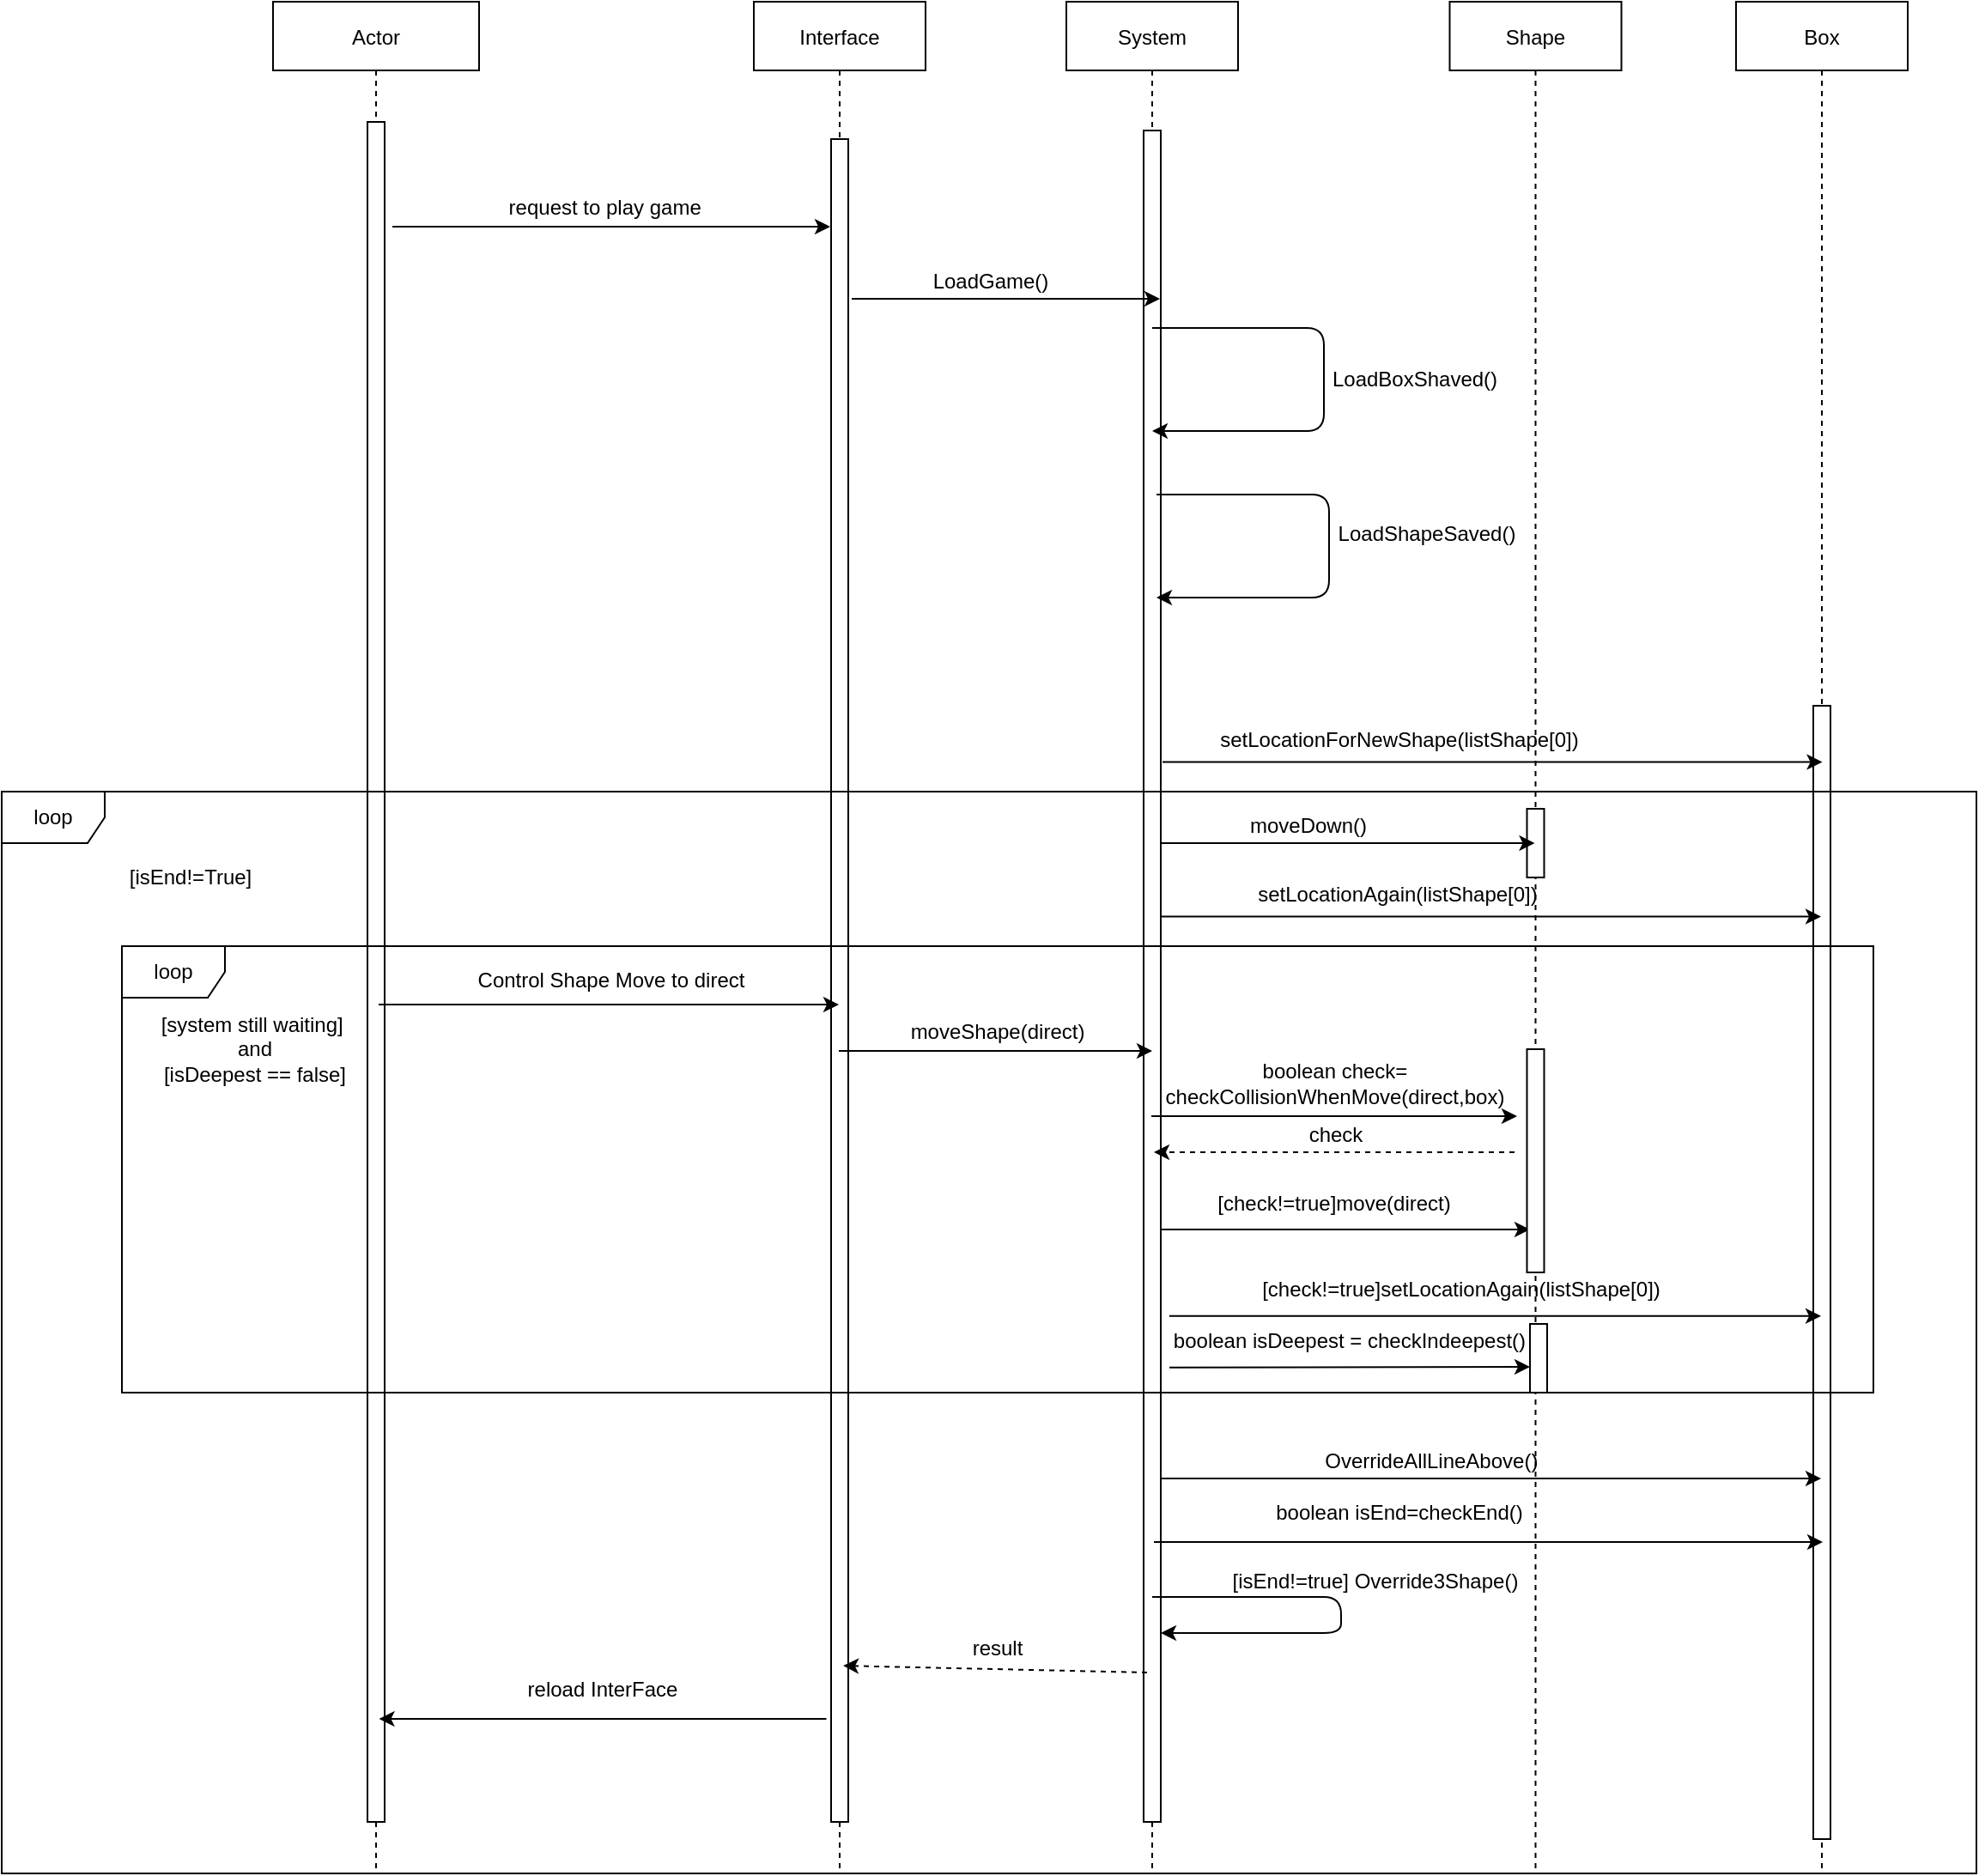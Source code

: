 <mxfile version="13.9.9" type="device"><diagram id="kgpKYQtTHZ0yAKxKKP6v" name="Page-1"><mxGraphModel dx="1936" dy="806" grid="1" gridSize="10" guides="1" tooltips="1" connect="1" arrows="1" fold="1" page="1" pageScale="1" pageWidth="850" pageHeight="1100" math="0" shadow="0"><root><mxCell id="0"/><mxCell id="1" parent="0"/><mxCell id="BrK41Kn-GxKCQ1pqQCp3-86" value="" style="endArrow=classic;html=1;entryX=0.175;entryY=0.789;entryDx=0;entryDy=0;entryPerimeter=0;" parent="1" edge="1"><mxGeometry width="50" height="50" relative="1" as="geometry"><mxPoint x="619.5" y="795.01" as="sourcePoint"/><mxPoint x="840" y="795.01" as="targetPoint"/></mxGeometry></mxCell><mxCell id="3nuBFxr9cyL0pnOWT2aG-1" value="Actor" style="shape=umlLifeline;perimeter=lifelinePerimeter;container=1;collapsible=0;recursiveResize=0;rounded=0;shadow=0;strokeWidth=1;" parent="1" vertex="1"><mxGeometry x="108" y="80" width="120" height="1090" as="geometry"/></mxCell><mxCell id="3nuBFxr9cyL0pnOWT2aG-2" value="" style="points=[];perimeter=orthogonalPerimeter;rounded=0;shadow=0;strokeWidth=1;" parent="3nuBFxr9cyL0pnOWT2aG-1" vertex="1"><mxGeometry x="55" y="70" width="10" height="990" as="geometry"/></mxCell><mxCell id="3nuBFxr9cyL0pnOWT2aG-5" value="Interface" style="shape=umlLifeline;perimeter=lifelinePerimeter;container=1;collapsible=0;recursiveResize=0;rounded=0;shadow=0;strokeWidth=1;" parent="1" vertex="1"><mxGeometry x="388" y="80" width="100" height="1090" as="geometry"/></mxCell><mxCell id="3nuBFxr9cyL0pnOWT2aG-6" value="" style="points=[];perimeter=orthogonalPerimeter;rounded=0;shadow=0;strokeWidth=1;" parent="3nuBFxr9cyL0pnOWT2aG-5" vertex="1"><mxGeometry x="45" y="80" width="10" height="980" as="geometry"/></mxCell><mxCell id="BrK41Kn-GxKCQ1pqQCp3-1" value="" style="endArrow=classic;html=1;" parent="1" edge="1"><mxGeometry width="50" height="50" relative="1" as="geometry"><mxPoint x="177.5" y="211" as="sourcePoint"/><mxPoint x="432.5" y="211" as="targetPoint"/></mxGeometry></mxCell><mxCell id="BrK41Kn-GxKCQ1pqQCp3-2" value="request to play game&amp;nbsp;" style="text;html=1;strokeColor=none;fillColor=none;align=center;verticalAlign=middle;whiteSpace=wrap;rounded=0;" parent="1" vertex="1"><mxGeometry x="242.5" y="190" width="120" height="20" as="geometry"/></mxCell><mxCell id="BrK41Kn-GxKCQ1pqQCp3-3" value="System" style="shape=umlLifeline;perimeter=lifelinePerimeter;container=1;collapsible=0;recursiveResize=0;rounded=0;shadow=0;strokeWidth=1;" parent="1" vertex="1"><mxGeometry x="570" y="80" width="100" height="1090" as="geometry"/></mxCell><mxCell id="BrK41Kn-GxKCQ1pqQCp3-4" value="" style="points=[];perimeter=orthogonalPerimeter;rounded=0;shadow=0;strokeWidth=1;" parent="BrK41Kn-GxKCQ1pqQCp3-3" vertex="1"><mxGeometry x="45" y="75" width="10" height="985" as="geometry"/></mxCell><mxCell id="BrK41Kn-GxKCQ1pqQCp3-5" value="Shape" style="shape=umlLifeline;perimeter=lifelinePerimeter;container=1;collapsible=0;recursiveResize=0;rounded=0;shadow=0;strokeWidth=1;" parent="1" vertex="1"><mxGeometry x="793.25" y="80" width="100" height="1090" as="geometry"/></mxCell><mxCell id="BrK41Kn-GxKCQ1pqQCp3-54" value="" style="points=[];perimeter=orthogonalPerimeter;rounded=0;shadow=0;strokeWidth=1;" parent="BrK41Kn-GxKCQ1pqQCp3-5" vertex="1"><mxGeometry x="45" y="470" width="10" height="40" as="geometry"/></mxCell><mxCell id="BrK41Kn-GxKCQ1pqQCp3-74" value="" style="points=[];perimeter=orthogonalPerimeter;rounded=0;shadow=0;strokeWidth=1;" parent="BrK41Kn-GxKCQ1pqQCp3-5" vertex="1"><mxGeometry x="45" y="610" width="10" height="130" as="geometry"/></mxCell><mxCell id="Eh_u3oU5RDp8ffxpFY4Y-1" value="" style="points=[];perimeter=orthogonalPerimeter;rounded=0;shadow=0;strokeWidth=1;" vertex="1" parent="BrK41Kn-GxKCQ1pqQCp3-5"><mxGeometry x="46.75" y="770" width="10" height="40" as="geometry"/></mxCell><mxCell id="BrK41Kn-GxKCQ1pqQCp3-7" value="Box" style="shape=umlLifeline;perimeter=lifelinePerimeter;container=1;collapsible=0;recursiveResize=0;rounded=0;shadow=0;strokeWidth=1;" parent="1" vertex="1"><mxGeometry x="960" y="80" width="100" height="1090" as="geometry"/></mxCell><mxCell id="BrK41Kn-GxKCQ1pqQCp3-8" value="" style="points=[];perimeter=orthogonalPerimeter;rounded=0;shadow=0;strokeWidth=1;" parent="BrK41Kn-GxKCQ1pqQCp3-7" vertex="1"><mxGeometry x="45" y="410" width="10" height="660" as="geometry"/></mxCell><mxCell id="BrK41Kn-GxKCQ1pqQCp3-29" value="LoadGame()" style="text;html=1;strokeColor=none;fillColor=none;align=center;verticalAlign=middle;whiteSpace=wrap;rounded=0;" parent="1" vertex="1"><mxGeometry x="466" y="233" width="120" height="20" as="geometry"/></mxCell><mxCell id="BrK41Kn-GxKCQ1pqQCp3-31" value="" style="endArrow=classic;html=1;" parent="1" edge="1"><mxGeometry width="50" height="50" relative="1" as="geometry"><mxPoint x="445" y="253" as="sourcePoint"/><mxPoint x="624.5" y="253" as="targetPoint"/></mxGeometry></mxCell><mxCell id="BrK41Kn-GxKCQ1pqQCp3-48" value="" style="endArrow=classic;html=1;exitX=0.5;exitY=0.56;exitDx=0;exitDy=0;exitPerimeter=0;" parent="1" edge="1"><mxGeometry width="50" height="50" relative="1" as="geometry"><mxPoint x="626" y="522.8" as="sourcePoint"/><mxPoint x="1010.25" y="522.8" as="targetPoint"/></mxGeometry></mxCell><mxCell id="BrK41Kn-GxKCQ1pqQCp3-50" value="setLocationForNewShape(listShape[0])" style="text;html=1;strokeColor=none;fillColor=none;align=center;verticalAlign=middle;whiteSpace=wrap;rounded=0;" parent="1" vertex="1"><mxGeometry x="744" y="500" width="40" height="20" as="geometry"/></mxCell><mxCell id="BrK41Kn-GxKCQ1pqQCp3-55" value="" style="endArrow=classic;html=1;" parent="1" target="BrK41Kn-GxKCQ1pqQCp3-5" edge="1"><mxGeometry width="50" height="50" relative="1" as="geometry"><mxPoint x="625.5" y="570" as="sourcePoint"/><mxPoint x="780.5" y="570" as="targetPoint"/></mxGeometry></mxCell><mxCell id="BrK41Kn-GxKCQ1pqQCp3-56" value="moveDown()" style="text;html=1;strokeColor=none;fillColor=none;align=center;verticalAlign=middle;whiteSpace=wrap;rounded=0;" parent="1" vertex="1"><mxGeometry x="690.5" y="550" width="40" height="20" as="geometry"/></mxCell><mxCell id="BrK41Kn-GxKCQ1pqQCp3-57" value="" style="endArrow=classic;html=1;exitX=0.5;exitY=0.56;exitDx=0;exitDy=0;exitPerimeter=0;" parent="1" target="BrK41Kn-GxKCQ1pqQCp3-7" edge="1"><mxGeometry width="50" height="50" relative="1" as="geometry"><mxPoint x="625.25" y="612.8" as="sourcePoint"/><mxPoint x="940" y="613" as="targetPoint"/></mxGeometry></mxCell><mxCell id="BrK41Kn-GxKCQ1pqQCp3-58" value="setLocationAgain(listShape[0])" style="text;html=1;strokeColor=none;fillColor=none;align=center;verticalAlign=middle;whiteSpace=wrap;rounded=0;" parent="1" vertex="1"><mxGeometry x="743.25" y="590" width="40" height="20" as="geometry"/></mxCell><mxCell id="BrK41Kn-GxKCQ1pqQCp3-59" value="[system still waiting]&amp;nbsp;&lt;br&gt;and&lt;br&gt;[isDeepest == false]" style="text;html=1;strokeColor=none;fillColor=none;align=center;verticalAlign=middle;whiteSpace=wrap;rounded=0;" parent="1" vertex="1"><mxGeometry x="40" y="680" width="115" height="20" as="geometry"/></mxCell><mxCell id="BrK41Kn-GxKCQ1pqQCp3-60" value="" style="endArrow=classic;html=1;" parent="1" edge="1"><mxGeometry width="50" height="50" relative="1" as="geometry"><mxPoint x="169.5" y="664" as="sourcePoint"/><mxPoint x="437.5" y="664" as="targetPoint"/></mxGeometry></mxCell><mxCell id="BrK41Kn-GxKCQ1pqQCp3-64" value="Control Shape Move to direct" style="text;html=1;strokeColor=none;fillColor=none;align=center;verticalAlign=middle;whiteSpace=wrap;rounded=0;" parent="1" vertex="1"><mxGeometry x="210" y="640" width="190" height="20" as="geometry"/></mxCell><mxCell id="BrK41Kn-GxKCQ1pqQCp3-65" value="" style="endArrow=classic;html=1;" parent="1" edge="1"><mxGeometry width="50" height="50" relative="1" as="geometry"><mxPoint x="437.5" y="691" as="sourcePoint"/><mxPoint x="620" y="691" as="targetPoint"/></mxGeometry></mxCell><mxCell id="BrK41Kn-GxKCQ1pqQCp3-67" value="moveShape(direct)" style="text;html=1;strokeColor=none;fillColor=none;align=center;verticalAlign=middle;whiteSpace=wrap;rounded=0;" parent="1" vertex="1"><mxGeometry x="510" y="670" width="40" height="20" as="geometry"/></mxCell><mxCell id="BrK41Kn-GxKCQ1pqQCp3-70" value="[check!=true]move(direct)" style="text;html=1;strokeColor=none;fillColor=none;align=center;verticalAlign=middle;whiteSpace=wrap;rounded=0;" parent="1" vertex="1"><mxGeometry x="706" y="770" width="40" height="20" as="geometry"/></mxCell><mxCell id="BrK41Kn-GxKCQ1pqQCp3-71" value="" style="endArrow=classic;html=1;exitX=0.9;exitY=0.839;exitDx=0;exitDy=0;exitPerimeter=0;" parent="1" edge="1"><mxGeometry width="50" height="50" relative="1" as="geometry"><mxPoint x="630" y="845.415" as="sourcePoint"/><mxPoint x="1009.5" y="845.415" as="targetPoint"/></mxGeometry></mxCell><mxCell id="BrK41Kn-GxKCQ1pqQCp3-72" value="[check!=true]setLocationAgain(listShape[0])" style="text;html=1;strokeColor=none;fillColor=none;align=center;verticalAlign=middle;whiteSpace=wrap;rounded=0;" parent="1" vertex="1"><mxGeometry x="780" y="820" width="40" height="20" as="geometry"/></mxCell><mxCell id="BrK41Kn-GxKCQ1pqQCp3-75" value="" style="endArrow=classic;html=1;" parent="1" edge="1"><mxGeometry width="50" height="50" relative="1" as="geometry"><mxPoint x="619.5" y="729" as="sourcePoint"/><mxPoint x="832.5" y="729.0" as="targetPoint"/></mxGeometry></mxCell><mxCell id="BrK41Kn-GxKCQ1pqQCp3-77" value="boolean check= &lt;br&gt;checkCollisionWhenMove(direct,box)" style="text;html=1;strokeColor=none;fillColor=none;align=center;verticalAlign=middle;whiteSpace=wrap;rounded=0;" parent="1" vertex="1"><mxGeometry x="552.5" y="700" width="347" height="20" as="geometry"/></mxCell><mxCell id="BrK41Kn-GxKCQ1pqQCp3-81" value="" style="endArrow=classic;html=1;dashed=1;entryX=0.371;entryY=1.15;entryDx=0;entryDy=0;entryPerimeter=0;" parent="1" edge="1"><mxGeometry width="50" height="50" relative="1" as="geometry"><mxPoint x="831" y="750" as="sourcePoint"/><mxPoint x="621" y="750" as="targetPoint"/></mxGeometry></mxCell><mxCell id="BrK41Kn-GxKCQ1pqQCp3-83" value="check" style="text;html=1;strokeColor=none;fillColor=none;align=center;verticalAlign=middle;whiteSpace=wrap;rounded=0;" parent="1" vertex="1"><mxGeometry x="707" y="730" width="40" height="20" as="geometry"/></mxCell><mxCell id="BrK41Kn-GxKCQ1pqQCp3-91" value="" style="endArrow=classic;html=1;exitX=1.2;exitY=0.936;exitDx=0;exitDy=0;exitPerimeter=0;" parent="1" edge="1"><mxGeometry width="50" height="50" relative="1" as="geometry"><mxPoint x="625" y="940" as="sourcePoint"/><mxPoint x="1009.5" y="940" as="targetPoint"/></mxGeometry></mxCell><mxCell id="BrK41Kn-GxKCQ1pqQCp3-93" value="&amp;nbsp;OverrideAllLineAbove()" style="text;html=1;strokeColor=none;fillColor=none;align=center;verticalAlign=middle;whiteSpace=wrap;rounded=0;" parent="1" vertex="1"><mxGeometry x="680.5" y="920" width="199.5" height="20" as="geometry"/></mxCell><mxCell id="BrK41Kn-GxKCQ1pqQCp3-94" value="" style="endArrow=classic;html=1;" parent="1" edge="1"><mxGeometry width="50" height="50" relative="1" as="geometry"><mxPoint x="621" y="977" as="sourcePoint"/><mxPoint x="1010.5" y="977" as="targetPoint"/></mxGeometry></mxCell><mxCell id="BrK41Kn-GxKCQ1pqQCp3-96" value="boolean isEnd=checkEnd()" style="text;html=1;strokeColor=none;fillColor=none;align=center;verticalAlign=middle;whiteSpace=wrap;rounded=0;" parent="1" vertex="1"><mxGeometry x="664.25" y="950" width="200" height="20" as="geometry"/></mxCell><mxCell id="BrK41Kn-GxKCQ1pqQCp3-97" value="" style="endArrow=classic;html=1;dashed=1;exitX=0.1;exitY=0.076;exitDx=0;exitDy=0;exitPerimeter=0;" parent="1" edge="1"><mxGeometry width="50" height="50" relative="1" as="geometry"><mxPoint x="617" y="1053" as="sourcePoint"/><mxPoint x="440" y="1049.04" as="targetPoint"/></mxGeometry></mxCell><mxCell id="BrK41Kn-GxKCQ1pqQCp3-100" value="" style="endArrow=classic;html=1;" parent="1" edge="1"><mxGeometry width="50" height="50" relative="1" as="geometry"><mxPoint x="430.25" y="1080" as="sourcePoint"/><mxPoint x="169.75" y="1080" as="targetPoint"/></mxGeometry></mxCell><mxCell id="BrK41Kn-GxKCQ1pqQCp3-102" value="reload InterFace" style="text;html=1;strokeColor=none;fillColor=none;align=center;verticalAlign=middle;whiteSpace=wrap;rounded=0;" parent="1" vertex="1"><mxGeometry x="235" y="1053" width="130" height="20" as="geometry"/></mxCell><mxCell id="BrK41Kn-GxKCQ1pqQCp3-103" value="result" style="text;html=1;strokeColor=none;fillColor=none;align=center;verticalAlign=middle;whiteSpace=wrap;rounded=0;" parent="1" vertex="1"><mxGeometry x="510" y="1029.04" width="40" height="20" as="geometry"/></mxCell><mxCell id="BrK41Kn-GxKCQ1pqQCp3-104" value="loop" style="shape=umlFrame;whiteSpace=wrap;html=1;movable=1;resizable=1;rotatable=1;deletable=1;editable=1;connectable=1;" parent="1" vertex="1"><mxGeometry x="-50" y="540" width="1150" height="630" as="geometry"/></mxCell><mxCell id="BrK41Kn-GxKCQ1pqQCp3-106" value="[isEnd!=True]" style="text;html=1;strokeColor=none;fillColor=none;align=center;verticalAlign=middle;whiteSpace=wrap;rounded=0;" parent="1" vertex="1"><mxGeometry x="40" y="580" width="40" height="20" as="geometry"/></mxCell><mxCell id="BrK41Kn-GxKCQ1pqQCp3-107" value="" style="endArrow=classic;html=1;exitX=0.9;exitY=0.839;exitDx=0;exitDy=0;exitPerimeter=0;" parent="1" edge="1"><mxGeometry width="50" height="50" relative="1" as="geometry"><mxPoint x="630" y="875.415" as="sourcePoint"/><mxPoint x="840" y="875" as="targetPoint"/></mxGeometry></mxCell><mxCell id="BrK41Kn-GxKCQ1pqQCp3-108" value="boolean isDeepest = checkIndeepest()" style="text;html=1;strokeColor=none;fillColor=none;align=center;verticalAlign=middle;whiteSpace=wrap;rounded=0;" parent="1" vertex="1"><mxGeometry x="570" y="850" width="330" height="20" as="geometry"/></mxCell><mxCell id="BrK41Kn-GxKCQ1pqQCp3-110" value="loop" style="shape=umlFrame;whiteSpace=wrap;html=1;" parent="1" vertex="1"><mxGeometry x="20" y="630" width="1020" height="260" as="geometry"/></mxCell><mxCell id="Hv5dhpNoWZtAkFtNjPqI-1" value="" style="endArrow=classic;html=1;" parent="1" target="BrK41Kn-GxKCQ1pqQCp3-4" edge="1"><mxGeometry width="50" height="50" relative="1" as="geometry"><mxPoint x="620" y="1009" as="sourcePoint"/><mxPoint x="1009.5" y="1009" as="targetPoint"/><Array as="points"><mxPoint x="730" y="1009"/><mxPoint x="730" y="1030"/></Array></mxGeometry></mxCell><mxCell id="Hv5dhpNoWZtAkFtNjPqI-2" value="[isEnd!=true] Override3Shape()" style="text;html=1;strokeColor=none;fillColor=none;align=center;verticalAlign=middle;whiteSpace=wrap;rounded=0;" parent="1" vertex="1"><mxGeometry x="650" y="990" width="200" height="20" as="geometry"/></mxCell><mxCell id="NZVrLHYyYxka3xa1AmLr-1" value="" style="endArrow=classic;html=1;" parent="1" source="BrK41Kn-GxKCQ1pqQCp3-3" target="BrK41Kn-GxKCQ1pqQCp3-3" edge="1"><mxGeometry width="50" height="50" relative="1" as="geometry"><mxPoint x="700" y="310" as="sourcePoint"/><mxPoint x="680" y="330" as="targetPoint"/><Array as="points"><mxPoint x="720" y="270"/><mxPoint x="720" y="330"/></Array></mxGeometry></mxCell><mxCell id="NZVrLHYyYxka3xa1AmLr-3" value="LoadBoxShaved()" style="text;html=1;strokeColor=none;fillColor=none;align=center;verticalAlign=middle;whiteSpace=wrap;rounded=0;" parent="1" vertex="1"><mxGeometry x="753.25" y="290" width="40" height="20" as="geometry"/></mxCell><mxCell id="NZVrLHYyYxka3xa1AmLr-4" value="" style="endArrow=classic;html=1;" parent="1" edge="1"><mxGeometry width="50" height="50" relative="1" as="geometry"><mxPoint x="622.5" y="367" as="sourcePoint"/><mxPoint x="622.5" y="427" as="targetPoint"/><Array as="points"><mxPoint x="723" y="367"/><mxPoint x="723" y="427"/></Array></mxGeometry></mxCell><mxCell id="NZVrLHYyYxka3xa1AmLr-5" value="LoadShapeSaved()" style="text;html=1;strokeColor=none;fillColor=none;align=center;verticalAlign=middle;whiteSpace=wrap;rounded=0;" parent="1" vertex="1"><mxGeometry x="760.25" y="380" width="40" height="20" as="geometry"/></mxCell></root></mxGraphModel></diagram></mxfile>